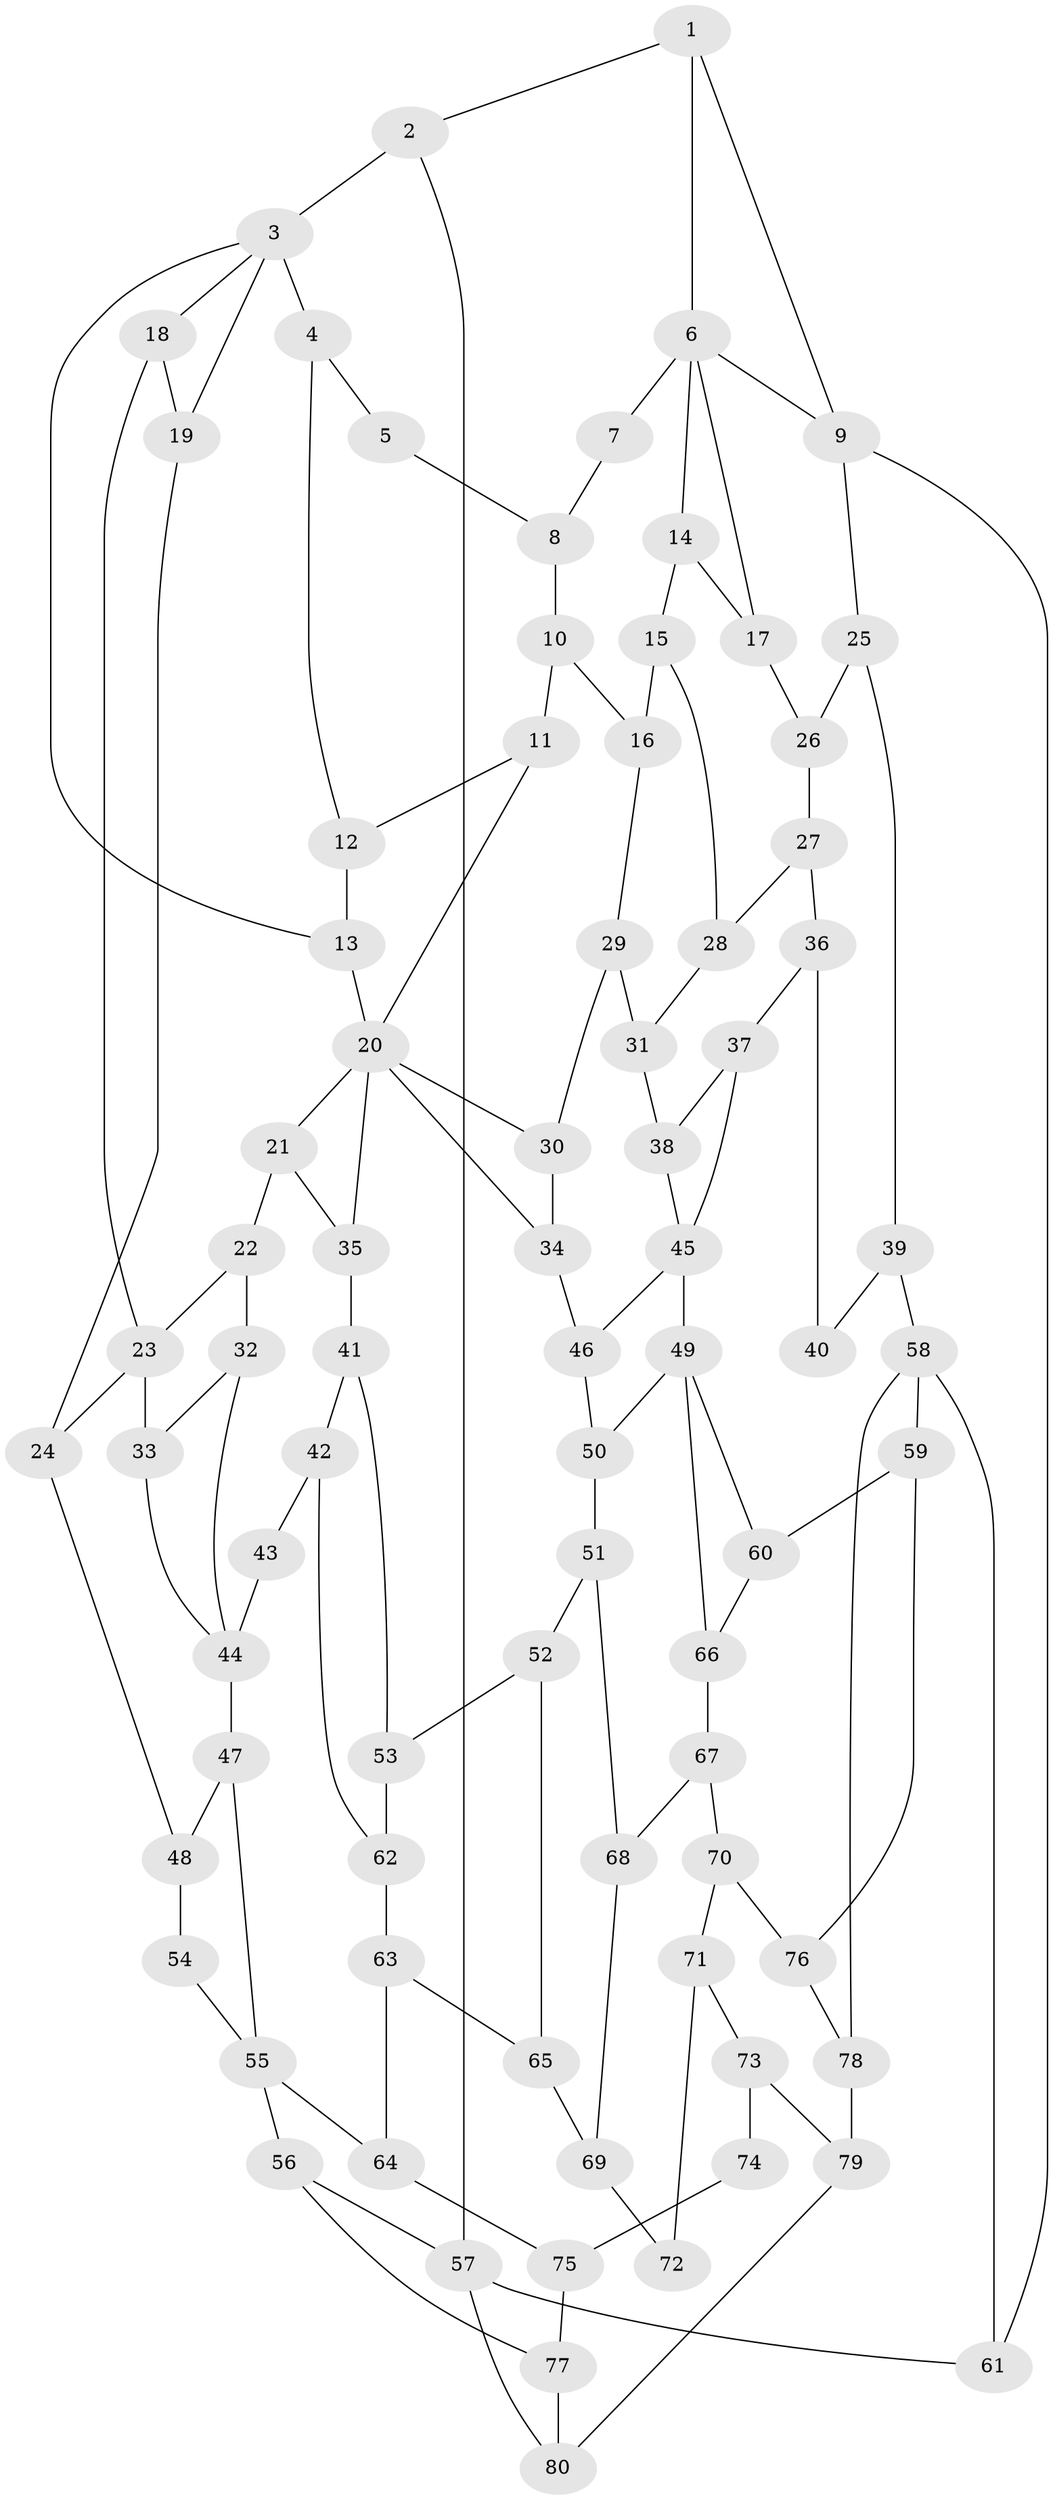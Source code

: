 // original degree distribution, {3: 0.017699115044247787, 6: 0.21238938053097345, 4: 0.23893805309734514, 5: 0.5309734513274337}
// Generated by graph-tools (version 1.1) at 2025/54/03/04/25 22:54:32]
// undirected, 80 vertices, 124 edges
graph export_dot {
  node [color=gray90,style=filled];
  1;
  2;
  3;
  4;
  5;
  6;
  7;
  8;
  9;
  10;
  11;
  12;
  13;
  14;
  15;
  16;
  17;
  18;
  19;
  20;
  21;
  22;
  23;
  24;
  25;
  26;
  27;
  28;
  29;
  30;
  31;
  32;
  33;
  34;
  35;
  36;
  37;
  38;
  39;
  40;
  41;
  42;
  43;
  44;
  45;
  46;
  47;
  48;
  49;
  50;
  51;
  52;
  53;
  54;
  55;
  56;
  57;
  58;
  59;
  60;
  61;
  62;
  63;
  64;
  65;
  66;
  67;
  68;
  69;
  70;
  71;
  72;
  73;
  74;
  75;
  76;
  77;
  78;
  79;
  80;
  1 -- 2 [weight=1.0];
  1 -- 6 [weight=1.0];
  1 -- 9 [weight=1.0];
  2 -- 3 [weight=2.0];
  2 -- 57 [weight=1.0];
  3 -- 4 [weight=1.0];
  3 -- 13 [weight=1.0];
  3 -- 18 [weight=1.0];
  3 -- 19 [weight=1.0];
  4 -- 5 [weight=1.0];
  4 -- 12 [weight=1.0];
  5 -- 8 [weight=1.0];
  6 -- 7 [weight=2.0];
  6 -- 9 [weight=1.0];
  6 -- 14 [weight=1.0];
  6 -- 17 [weight=1.0];
  7 -- 8 [weight=1.0];
  8 -- 10 [weight=1.0];
  9 -- 25 [weight=1.0];
  9 -- 61 [weight=1.0];
  10 -- 11 [weight=1.0];
  10 -- 16 [weight=1.0];
  11 -- 12 [weight=1.0];
  11 -- 20 [weight=1.0];
  12 -- 13 [weight=1.0];
  13 -- 20 [weight=1.0];
  14 -- 15 [weight=1.0];
  14 -- 17 [weight=1.0];
  15 -- 16 [weight=1.0];
  15 -- 28 [weight=1.0];
  16 -- 29 [weight=1.0];
  17 -- 26 [weight=1.0];
  18 -- 19 [weight=1.0];
  18 -- 23 [weight=1.0];
  19 -- 24 [weight=1.0];
  20 -- 21 [weight=1.0];
  20 -- 30 [weight=1.0];
  20 -- 34 [weight=1.0];
  20 -- 35 [weight=1.0];
  21 -- 22 [weight=1.0];
  21 -- 35 [weight=1.0];
  22 -- 23 [weight=1.0];
  22 -- 32 [weight=1.0];
  23 -- 24 [weight=1.0];
  23 -- 33 [weight=1.0];
  24 -- 48 [weight=1.0];
  25 -- 26 [weight=1.0];
  25 -- 39 [weight=1.0];
  26 -- 27 [weight=1.0];
  27 -- 28 [weight=1.0];
  27 -- 36 [weight=1.0];
  28 -- 31 [weight=1.0];
  29 -- 30 [weight=1.0];
  29 -- 31 [weight=1.0];
  30 -- 34 [weight=1.0];
  31 -- 38 [weight=1.0];
  32 -- 33 [weight=1.0];
  32 -- 44 [weight=1.0];
  33 -- 44 [weight=1.0];
  34 -- 46 [weight=1.0];
  35 -- 41 [weight=1.0];
  36 -- 37 [weight=1.0];
  36 -- 40 [weight=1.0];
  37 -- 38 [weight=1.0];
  37 -- 45 [weight=1.0];
  38 -- 45 [weight=1.0];
  39 -- 40 [weight=2.0];
  39 -- 58 [weight=2.0];
  41 -- 42 [weight=1.0];
  41 -- 53 [weight=1.0];
  42 -- 43 [weight=1.0];
  42 -- 62 [weight=1.0];
  43 -- 44 [weight=2.0];
  44 -- 47 [weight=2.0];
  45 -- 46 [weight=1.0];
  45 -- 49 [weight=3.0];
  46 -- 50 [weight=1.0];
  47 -- 48 [weight=1.0];
  47 -- 55 [weight=2.0];
  48 -- 54 [weight=1.0];
  49 -- 50 [weight=1.0];
  49 -- 60 [weight=1.0];
  49 -- 66 [weight=1.0];
  50 -- 51 [weight=1.0];
  51 -- 52 [weight=1.0];
  51 -- 68 [weight=1.0];
  52 -- 53 [weight=1.0];
  52 -- 65 [weight=1.0];
  53 -- 62 [weight=1.0];
  54 -- 55 [weight=2.0];
  55 -- 56 [weight=1.0];
  55 -- 64 [weight=1.0];
  56 -- 57 [weight=1.0];
  56 -- 77 [weight=1.0];
  57 -- 61 [weight=1.0];
  57 -- 80 [weight=1.0];
  58 -- 59 [weight=1.0];
  58 -- 61 [weight=2.0];
  58 -- 78 [weight=1.0];
  59 -- 60 [weight=1.0];
  59 -- 76 [weight=1.0];
  60 -- 66 [weight=1.0];
  62 -- 63 [weight=1.0];
  63 -- 64 [weight=1.0];
  63 -- 65 [weight=1.0];
  64 -- 75 [weight=1.0];
  65 -- 69 [weight=1.0];
  66 -- 67 [weight=1.0];
  67 -- 68 [weight=1.0];
  67 -- 70 [weight=1.0];
  68 -- 69 [weight=1.0];
  69 -- 72 [weight=1.0];
  70 -- 71 [weight=1.0];
  70 -- 76 [weight=1.0];
  71 -- 72 [weight=2.0];
  71 -- 73 [weight=3.0];
  73 -- 74 [weight=2.0];
  73 -- 79 [weight=1.0];
  74 -- 75 [weight=1.0];
  75 -- 77 [weight=1.0];
  76 -- 78 [weight=1.0];
  77 -- 80 [weight=1.0];
  78 -- 79 [weight=1.0];
  79 -- 80 [weight=1.0];
}
